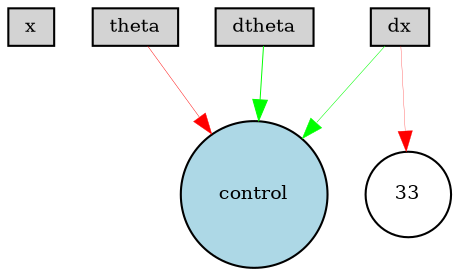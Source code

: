 digraph {
	node [fontsize=9 height=0.2 shape=circle width=0.2]
	x [fillcolor=lightgray shape=box style=filled]
	dx [fillcolor=lightgray shape=box style=filled]
	theta [fillcolor=lightgray shape=box style=filled]
	dtheta [fillcolor=lightgray shape=box style=filled]
	control [fillcolor=lightblue style=filled]
	theta -> control [color=red penwidth=0.2184028126795839 style=solid]
	dx -> 33 [color=red penwidth=0.1326925274750579 style=solid]
	dtheta -> control [color=green penwidth=0.4699200316497356 style=solid]
	dx -> control [color=green penwidth=0.25351461989623403 style=solid]
}

